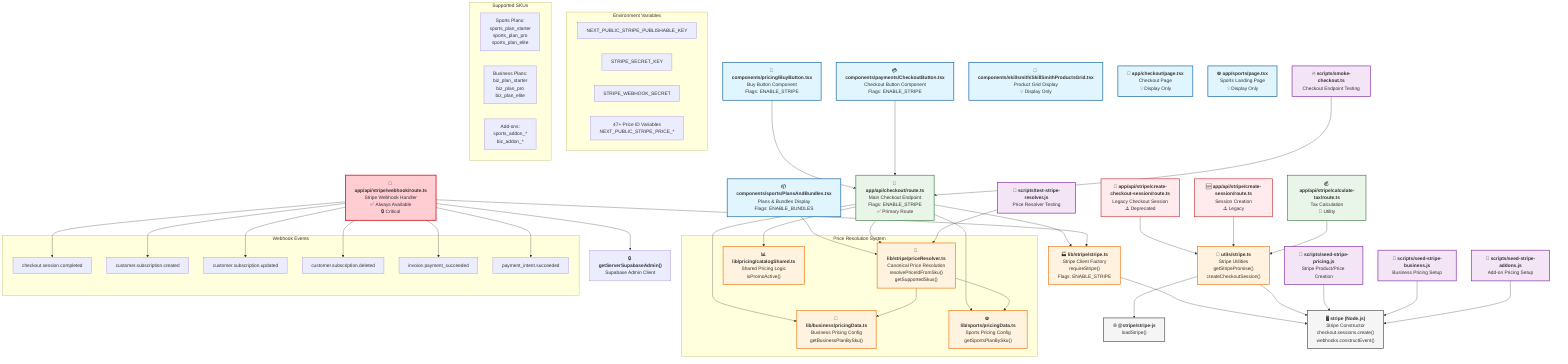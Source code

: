 graph TD
    %% Stripe Call Graph - SKRBL AI Platform
    
    %% Entry Points - Components
    BuyButton["`🛒 **components/pricing/BuyButton.tsx**
    Buy Button Component
    Flags: ENABLE_STRIPE`"]
    
    CheckoutButton["`💳 **components/payments/CheckoutButton.tsx**
    Checkout Button Component
    Flags: ENABLE_STRIPE`"]
    
    PlansAndBundles["`📦 **components/sports/PlansAndBundles.tsx**
    Plans & Bundles Display
    Flags: ENABLE_BUNDLES`"]
    
    SkillSmithGrid["`🎯 **components/skillsmith/SkillSmithProductsGrid.tsx**
    Product Grid Display
    💡 Display Only`"]
    
    %% Entry Points - Pages
    CheckoutPage["`📄 **app/checkout/page.tsx**
    Checkout Page
    💡 Display Only`"]
    
    SportsPage["`⚽ **app/sports/page.tsx**
    Sports Landing Page
    💡 Display Only`"]
    
    %% API Routes
    CheckoutAPI["`🛒 **app/api/checkout/route.ts**
    Main Checkout Endpoint
    Flags: ENABLE_STRIPE
    ✅ Primary Route`"]
    
    StripeWebhook["`🔔 **app/api/stripe/webhook/route.ts**
    Stripe Webhook Handler
    ✅ Always Available
    🔒 Critical`"]
    
    CreateCheckoutSession["`📝 **app/api/stripe/create-checkout-session/route.ts**
    Legacy Checkout Session
    ⚠️ Deprecated`"]
    
    CreateSession["`🆕 **app/api/stripe/create-session/route.ts**
    Session Creation
    ⚠️ Legacy`"]
    
    CalculateTax["`💰 **app/api/stripe/calculate-tax/route.ts**
    Tax Calculation
    🧮 Utility`"]
    
    %% Canonical Stripe Infrastructure
    PriceResolver["`🎯 **lib/stripe/priceResolver.ts**
    Canonical Price Resolution
    resolvePriceIdFromSku()
    getSupportedSkus()`"]
    
    StripeFactory["`🏭 **lib/stripe/stripe.ts**
    Stripe Client Factory
    requireStripe()
    Flags: ENABLE_STRIPE`"]
    
    StripeUtils["`🔧 **utils/stripe.ts**
    Stripe Utilities
    getStripePromise()
    createCheckoutSession()`"]
    
    %% Pricing Data Sources
    BusinessPricing["`🏢 **lib/business/pricingData.ts**
    Business Pricing Config
    getBusinessPlanBySku()`"]
    
    SportsPricing["`⚽ **lib/sports/pricingData.ts**
    Sports Pricing Config
    getSportsPlanBySku()`"]
    
    CatalogShared["`📊 **lib/pricing/catalogShared.ts**
    Shared Pricing Logic
    isPromoActive()`"]
    
    %% External Stripe APIs
    StripeJS["`🌐 **@stripe/stripe-js**
    loadStripe()`"]
    
    StripeNode["`🖥️ **stripe (Node.js)**
    Stripe Constructor
    checkout.sessions.create()
    webhooks.constructEvent()`"]
    
    %% Testing & Development
    TestResolver["`🧪 **scripts/test-stripe-resolver.js**
    Price Resolver Testing`"]
    
    SmokeTest["`🔥 **scripts/smoke-checkout.ts**
    Checkout Endpoint Testing`"]
    
    SeedPricing["`🌱 **scripts/seed-stripe-pricing.js**
    Stripe Product/Price Creation`"]
    
    SeedBusiness["`🏢 **scripts/seed-stripe-business.js**
    Business Pricing Setup`"]
    
    SeedAddons["`🔌 **scripts/seed-stripe-addons.js**
    Add-on Pricing Setup`"]
    
    %% Database Integration
    SupabaseAdmin["`🔒 **getServerSupabaseAdmin()**
    Supabase Admin Client`"]
    
    %% Component Flow
    BuyButton --> CheckoutAPI
    CheckoutButton --> CheckoutAPI
    PlansAndBundles --> PriceResolver
    
    %% API Flow
    CheckoutAPI --> PriceResolver
    CheckoutAPI --> StripeFactory
    CheckoutAPI --> BusinessPricing
    CheckoutAPI --> SportsPricing
    CheckoutAPI --> CatalogShared
    
    StripeWebhook --> StripeFactory
    StripeWebhook --> SupabaseAdmin
    
    CreateCheckoutSession --> StripeUtils
    CreateSession --> StripeUtils
    CalculateTax --> StripeUtils
    
    %% Infrastructure Flow
    StripeFactory --> StripeNode
    StripeUtils --> StripeJS
    StripeUtils --> StripeNode
    
    PriceResolver --> BusinessPricing
    PriceResolver --> SportsPricing
    
    %% Testing Flow
    TestResolver --> PriceResolver
    SmokeTest --> CheckoutAPI
    SeedPricing --> StripeNode
    SeedBusiness --> StripeNode
    SeedAddons --> StripeNode
    
    %% Price Resolution Flow
    subgraph "Price Resolution System"
        PriceResolver
        BusinessPricing
        SportsPricing
        CatalogShared
    end
    
    %% Environment Variables
    subgraph "Environment Variables"
        EnvPublishable["`NEXT_PUBLIC_STRIPE_PUBLISHABLE_KEY`"]
        EnvSecret["`STRIPE_SECRET_KEY`"]
        EnvWebhook["`STRIPE_WEBHOOK_SECRET`"]
        EnvPrices["`47+ Price ID Variables
        NEXT_PUBLIC_STRIPE_PRICE_*`"]
    end
    
    %% SKU Patterns
    subgraph "Supported SKUs"
        SportsPlans["`Sports Plans:
        sports_plan_starter
        sports_plan_pro
        sports_plan_elite`"]
        
        BusinessPlans["`Business Plans:
        biz_plan_starter
        biz_plan_pro
        biz_plan_elite`"]
        
        Addons["`Add-ons:
        sports_addon_*
        biz_addon_*`"]
    end
    
    %% Webhook Events
    subgraph "Webhook Events"
        CheckoutCompleted["`checkout.session.completed`"]
        SubscriptionCreated["`customer.subscription.created`"]
        SubscriptionUpdated["`customer.subscription.updated`"]
        SubscriptionDeleted["`customer.subscription.deleted`"]
        PaymentSucceeded["`invoice.payment_succeeded`"]
        PaymentIntentSucceeded["`payment_intent.succeeded`"]
    end
    
    StripeWebhook --> CheckoutCompleted
    StripeWebhook --> SubscriptionCreated
    StripeWebhook --> SubscriptionUpdated
    StripeWebhook --> SubscriptionDeleted
    StripeWebhook --> PaymentSucceeded
    StripeWebhook --> PaymentIntentSucceeded
    
    %% Styling
    classDef component fill:#e1f5fe,stroke:#01579b,stroke-width:2px
    classDef api fill:#e8f5e8,stroke:#2e7d32,stroke-width:2px
    classDef canonical fill:#fff3e0,stroke:#ef6c00,stroke-width:2px
    classDef legacy fill:#ffebee,stroke:#c62828,stroke-width:2px
    classDef external fill:#f5f5f5,stroke:#424242,stroke-width:2px
    classDef testing fill:#f3e5f5,stroke:#7b1fa2,stroke-width:2px
    classDef critical fill:#ffcdd2,stroke:#d32f2f,stroke-width:3px
    
    class BuyButton,CheckoutButton,PlansAndBundles,SkillSmithGrid,CheckoutPage,SportsPage component
    class CheckoutAPI,StripeWebhook,CreateCheckoutSession,CreateSession,CalculateTax api
    class PriceResolver,StripeFactory,StripeUtils,BusinessPricing,SportsPricing,CatalogShared canonical
    class CreateCheckoutSession,CreateSession legacy
    class StripeJS,StripeNode external
    class TestResolver,SmokeTest,SeedPricing,SeedBusiness,SeedAddons testing
    class StripeWebhook critical